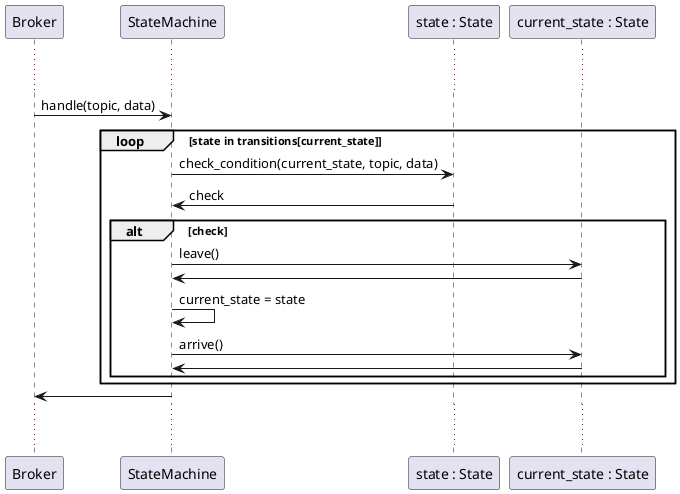 @startuml

participant Broker
participant StateMachine
participant "state : State"
participant "current_state : State"

... ...

Broker->StateMachine : handle(topic, data)

    loop state in transitions[current_state]

        StateMachine->"state : State" : check_condition(current_state, topic, data)

        StateMachine<-"state : State" : check

        alt check

            StateMachine->"current_state : State" : leave()
            StateMachine<-"current_state : State"

            StateMachine->StateMachine : current_state = state

            StateMachine->"current_state : State" : arrive()
            StateMachine<-"current_state : State"

        end

    end

Broker<-StateMachine

... ...

@enduml